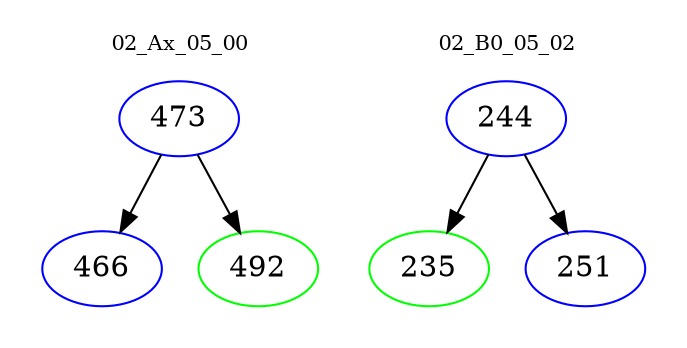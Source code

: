 digraph{
subgraph cluster_0 {
color = white
label = "02_Ax_05_00";
fontsize=10;
T0_473 [label="473", color="blue"]
T0_473 -> T0_466 [color="black"]
T0_466 [label="466", color="blue"]
T0_473 -> T0_492 [color="black"]
T0_492 [label="492", color="green"]
}
subgraph cluster_1 {
color = white
label = "02_B0_05_02";
fontsize=10;
T1_244 [label="244", color="blue"]
T1_244 -> T1_235 [color="black"]
T1_235 [label="235", color="green"]
T1_244 -> T1_251 [color="black"]
T1_251 [label="251", color="blue"]
}
}
